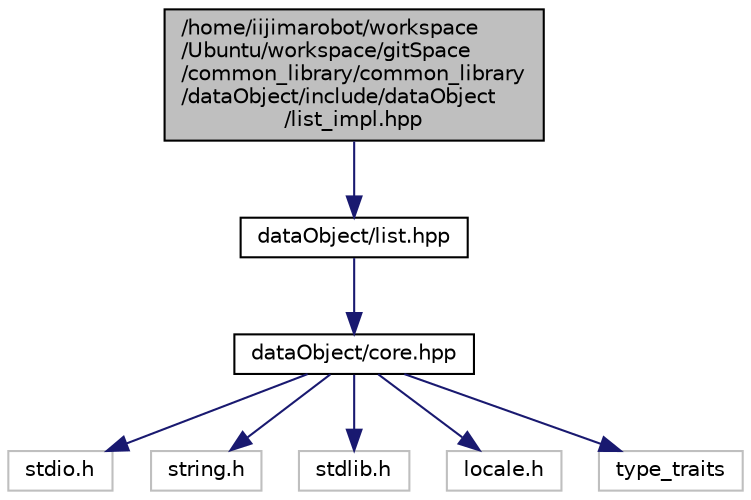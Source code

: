 digraph "/home/iijimarobot/workspace/Ubuntu/workspace/gitSpace/common_library/common_library/dataObject/include/dataObject/list_impl.hpp"
{
 // LATEX_PDF_SIZE
  edge [fontname="Helvetica",fontsize="10",labelfontname="Helvetica",labelfontsize="10"];
  node [fontname="Helvetica",fontsize="10",shape=record];
  Node1 [label="/home/iijimarobot/workspace\l/Ubuntu/workspace/gitSpace\l/common_library/common_library\l/dataObject/include/dataObject\l/list_impl.hpp",height=0.2,width=0.4,color="black", fillcolor="grey75", style="filled", fontcolor="black",tooltip="Listクラスを実装するヘッダファイル"];
  Node1 -> Node2 [color="midnightblue",fontsize="10",style="solid",fontname="Helvetica"];
  Node2 [label="dataObject/list.hpp",height=0.2,width=0.4,color="black", fillcolor="white", style="filled",URL="$list_8hpp.html",tooltip="Listクラスを宣言するヘッダファイル"];
  Node2 -> Node3 [color="midnightblue",fontsize="10",style="solid",fontname="Helvetica"];
  Node3 [label="dataObject/core.hpp",height=0.2,width=0.4,color="black", fillcolor="white", style="filled",URL="$data_object_2include_2data_object_2core_8hpp.html",tooltip="dataObjectライブラリの基礎となるヘッダファイル"];
  Node3 -> Node4 [color="midnightblue",fontsize="10",style="solid",fontname="Helvetica"];
  Node4 [label="stdio.h",height=0.2,width=0.4,color="grey75", fillcolor="white", style="filled",tooltip=" "];
  Node3 -> Node5 [color="midnightblue",fontsize="10",style="solid",fontname="Helvetica"];
  Node5 [label="string.h",height=0.2,width=0.4,color="grey75", fillcolor="white", style="filled",tooltip=" "];
  Node3 -> Node6 [color="midnightblue",fontsize="10",style="solid",fontname="Helvetica"];
  Node6 [label="stdlib.h",height=0.2,width=0.4,color="grey75", fillcolor="white", style="filled",tooltip=" "];
  Node3 -> Node7 [color="midnightblue",fontsize="10",style="solid",fontname="Helvetica"];
  Node7 [label="locale.h",height=0.2,width=0.4,color="grey75", fillcolor="white", style="filled",tooltip=" "];
  Node3 -> Node8 [color="midnightblue",fontsize="10",style="solid",fontname="Helvetica"];
  Node8 [label="type_traits",height=0.2,width=0.4,color="grey75", fillcolor="white", style="filled",tooltip=" "];
}
